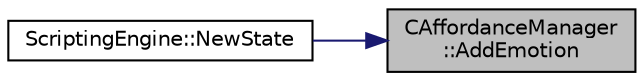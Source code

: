 digraph "CAffordanceManager::AddEmotion"
{
 // LATEX_PDF_SIZE
  edge [fontname="Helvetica",fontsize="10",labelfontname="Helvetica",labelfontsize="10"];
  node [fontname="Helvetica",fontsize="10",shape=record];
  rankdir="RL";
  Node7 [label="CAffordanceManager\l::AddEmotion",height=0.2,width=0.4,color="black", fillcolor="grey75", style="filled", fontcolor="black",tooltip="Adds an emotion that an affordance on the object will effect (for example, in general,..."];
  Node7 -> Node8 [dir="back",color="midnightblue",fontsize="10",style="solid",fontname="Helvetica"];
  Node8 [label="ScriptingEngine::NewState",height=0.2,width=0.4,color="black", fillcolor="white", style="filled",URL="$class_scripting_engine.html#a125a0c206da8e74b8f6664c4e523606a",tooltip="Sets up the engine with initial processes and variables and exposes engine functionality to lua."];
}

